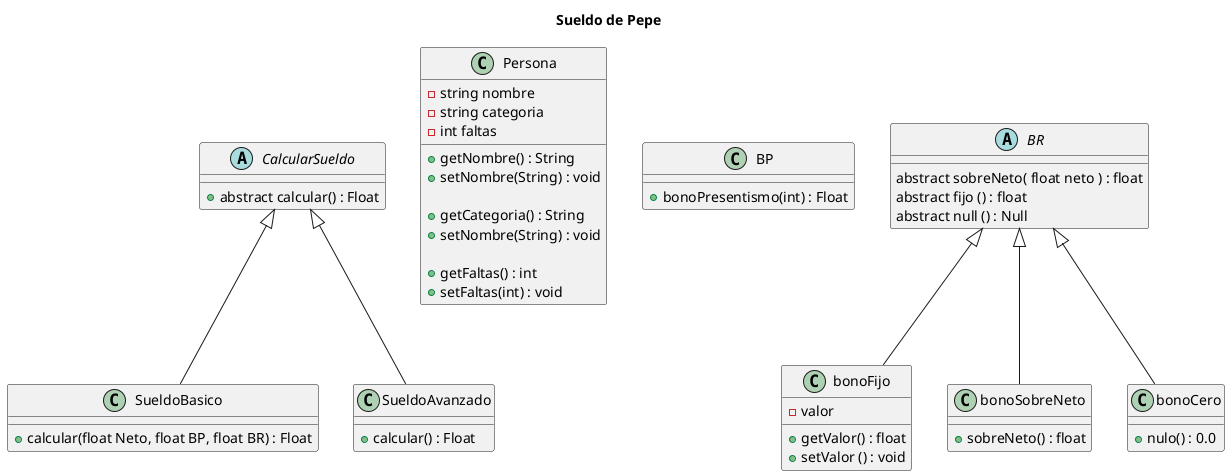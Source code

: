 @startuml ejericioSuledoPepe

title Sueldo de Pepe

abstract class CalcularSueldo{

    + abstract calcular() : Float
   
}

class SueldoBasico{

    + calcular(float Neto, float BP, float BR) : Float
}

class SueldoAvanzado {

    + calcular() : Float
}

class Persona{

    - string nombre
    - string categoria
    - int faltas

    + getNombre() : String
    + setNombre(String) : void

    + getCategoria() : String
    + setNombre(String) : void

    + getFaltas() : int 
    + setFaltas(int) : void

}


class BP {

    + bonoPresentismo(int) : Float  


}

abstract class BR{

    abstract sobreNeto( float neto ) : float
    abstract fijo () : float
    abstract null () : Null 

    
}

class bonoFijo{

    - valor

    + getValor() : float
    + setValor () : void
}

class bonoSobreNeto{

    + sobreNeto() : float
}

class bonoCero{

    + nulo() : 0.0
}


CalcularSueldo <|-- SueldoBasico
CalcularSueldo <|-- SueldoAvanzado
BR <|-- bonoFijo
BR <|-- bonoSobreNeto
BR <|-- bonoCero






@enduml

